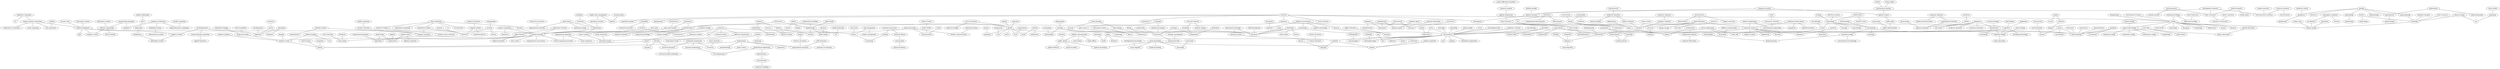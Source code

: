 graph "" {
	graph [file="topics_iqbal/Topics_Layer_2.dot"];
	3475	[label="atmospheric chemistry",
		level=2];
	1268	[label="air pollution",
		level=2];
	3475 -- 1268	[key=0];
	3482	[label=aerosols,
		level=2];
	3475 -- 3482	[key=0];
	2926	[label=rheology,
		level=2];
	147	[label=polymers,
		level=1];
	2926 -- 147	[key=0];
	3779	[label="parallel computing",
		level=1];
	2038	[label="high performance computing",
		level=1];
	3779 -- 2038	[key=0];
	440	[label="human rights",
		level=1];
	430	[label="international relations",
		level=1];
	440 -- 430	[key=0];
	2851	[label="ubiquitous computing",
		level=1];
	1009	[label="human-computer interaction",
		level=1];
	2851 -- 1009	[key=0];
	4460	[label=hci,
		level=1];
	2851 -- 4460	[key=0];
	2736	[label="corporate governance",
		level=1];
	2742	[label="corporate finance",
		level=1];
	2736 -- 2742	[key=0];
	2731	[label=auditing,
		level=1];
	2736 -- 2731	[key=0];
	146	[label="tissue engineering",
		level=1];
	133	[label=biomaterials,
		level=1];
	146 -- 133	[key=0];
	168	[label="stem cells",
		level=1];
	146 -- 168	[key=0];
	174	[label="3d printing",
		level=2];
	146 -- 174	[key=0];
	2357	[label="urban planning",
		level=2];
	2360	[label=housing,
		level=2];
	2357 -- 2360	[key=0];
	2341	[label="urban design",
		level=2];
	2357 -- 2341	[key=0];
	4168	[label="quantum chemistry",
		level=2];
	4156	[label="computational chemistry",
		level=1];
	4168 -- 4156	[key=0];
	5690	[label="density functional theory",
		level=2];
	4168 -- 5690	[key=0];
	838	[label="artificial intelligence",
		level=1];
	1009 -- 838	[key=0];
	2867	[label="social computing",
		level=2];
	1009 -- 2867	[key=0];
	2860	[label="information visualization",
		level=2];
	1009 -- 2860	[key=0];
	2863	[label="user experience",
		level=2];
	1009 -- 2863	[key=0];
	660	[label=proteomics,
		level=1];
	3088	[label="mass spectrometry",
		level=1];
	660 -- 3088	[key=0];
	346	[label=bioinformatics,
		level=1];
	660 -- 346	[key=0];
	3515	[label=water,
		level=2];
	2271	[label="wastewater treatment",
		level=2];
	3515 -- 2271	[key=0];
	1482	[label="smart grid",
		level=1];
	1460	[label="power systems",
		level=1];
	1482 -- 1460	[key=0];
	2246	[label=macroeconomics,
		level=1];
	4434	[label="economic growth",
		level=2];
	2246 -- 4434	[key=0];
	1206	[label="labor economics",
		level=1];
	2246 -- 1206	[key=0];
	1119	[label=copyright,
		level=2];
	1126	[label="open access",
		level=2];
	1119 -- 1126	[key=0];
	584	[label="intellectual property",
		level=2];
	1119 -- 584	[key=0];
	1522	[label=imaging,
		level=1];
	841	[label="computer vision",
		level=1];
	1522 -- 841	[key=0];
	447	[label=conflict,
		level=2];
	447 -- 430	[key=0];
	304	[label=biotechnology,
		level=1];
	241	[label=microbiology,
		level=1];
	304 -- 241	[key=0];
	345	[label=evolution,
		level=1];
	375	[label=systematics,
		level=2];
	345 -- 375	[key=0];
	374	[label=ecology,
		level=1];
	345 -- 374	[key=0];
	326	[label=genomics,
		level=1];
	345 -- 326	[key=0];
	376	[label="sexual selection",
		level=2];
	345 -- 376	[key=0];
	384	[label="population genetics",
		level=1];
	345 -- 384	[key=0];
	373	[label=development,
		level=1];
	345 -- 373	[key=0];
	382	[label=phylogenetics,
		level=1];
	345 -- 382	[key=0];
	415	[label="political science",
		level=1];
	430 -- 415	[key=0];
	405	[label="comparative politics",
		level=1];
	405 -- 415	[key=0];
	397	[label="political economy",
		level=1];
	405 -- 397	[key=0];
	3973	[label=anxiety,
		level=2];
	2239	[label=depression,
		level=1];
	3973 -- 2239	[key=0];
	3011	[label="structural biology",
		level=1];
	315	[label=biochemistry,
		level=1];
	3011 -- 315	[key=0];
	1714	[label=archaeology,
		level=1];
	1706	[label=anthropology,
		level=1];
	1714 -- 1706	[key=0];
	2674	[label="supply chain management",
		level=1];
	1462	[label="operations research",
		level=1];
	2674 -- 1462	[key=0];
	2700	[label=logistics,
		level=1];
	2674 -- 2700	[key=0];
	4751	[label="urban studies",
		level=2];
	1386	[label=geography,
		level=1];
	4751 -- 1386	[key=0];
	768	[label=biogeography,
		level=1];
	768 -- 374	[key=0];
	493	[label=pharmacology,
		level=1];
	327	[label=neuroscience,
		level=1];
	493 -- 327	[key=0];
	3730	[label="asset pricing",
		level=2];
	2742 -- 3730	[key=0];
	563	[label="child development",
		level=2];
	555	[label=education,
		level=1];
	563 -- 555	[key=0];
	644	[label=nanophotonics,
		level=1];
	633	[label=plasmonics,
		level=1];
	644 -- 633	[key=0];
	3250	[label="quantum optics",
		level=1];
	644 -- 3250	[key=0];
	1	[label=sustainability,
		level=1];
	5	[label=resilience,
		level=2];
	1 -- 5	[key=0];
	2	[label=energy,
		level=1];
	1 -- 2	[key=0];
	1760	[label=economics,
		level=1];
	1765	[label="economic history",
		level=2];
	1760 -- 1765	[key=0];
	1767	[label="industrial organization",
		level=1];
	1760 -- 1767	[key=0];
	1741	[label=econometrics,
		level=1];
	1760 -- 1741	[key=0];
	1766	[label=law,
		level=1];
	1760 -- 1766	[key=0];
	1764	[label=finance,
		level=1];
	1760 -- 1764	[key=0];
	2565	[label=fatigue,
		level=2];
	2543	[label="fracture mechanics",
		level=2];
	2565 -- 2543	[key=0];
	556	[label="cognitive neuroscience",
		level=1];
	2787	[label="cognitive psychology",
		level=1];
	556 -- 2787	[key=0];
	2775	[label=memory,
		level=1];
	556 -- 2775	[key=0];
	467	[label=psychology,
		level=1];
	556 -- 467	[key=0];
	2778	[label=attention,
		level=1];
	556 -- 2778	[key=0];
	744	[label="environmental science",
		level=1];
	744 -- 374	[key=0];
	4227	[label="biomedical imaging",
		level=2];
	1524	[label="image processing",
		level=1];
	4227 -- 1524	[key=0];
	54	[label=nanomaterials,
		level=1];
	28	[label=electrochemistry,
		level=1];
	54 -- 28	[key=0];
	3874	[label=photocatalysis,
		level=2];
	54 -- 3874	[key=0];
	3879	[label="energy conversion",
		level=2];
	54 -- 3879	[key=0];
	2266	[label="environmental engineering",
		level=1];
	2271 -- 2266	[key=0];
	1168	[label=aging,
		level=1];
	1173	[label=dementia,
		level=2];
	1168 -- 1173	[key=0];
	1172	[label=health,
		level=1];
	1168 -- 1172	[key=0];
	470	[label=cognition,
		level=1];
	1168 -- 470	[key=0];
	2807	[label=migration,
		level=1];
	562	[label=gender,
		level=1];
	2807 -- 562	[key=0];
	247	[label=inflammation,
		level=1];
	205	[label=immunology,
		level=1];
	247 -- 205	[key=0];
	4248	[label="oxidative stress",
		level=2];
	247 -- 4248	[key=0];
	2206	[label=phonology,
		level=2];
	1690	[label=linguistics,
		level=1];
	2206 -- 1690	[key=0];
	2992	[label=phonetics,
		level=2];
	2206 -- 2992	[key=0];
	1659	[label="network security",
		level=1];
	5048	[label=computational,
		level=1];
	1659 -- 5048	[key=0];
	1624	[label="computer networks",
		level=1];
	1659 -- 1624	[key=0];
	2814	[label=identity,
		level=1];
	2814 -- 562	[key=0];
	3551	[label="political communication",
		level=1];
	3548	[label="public opinion",
		level=1];
	3551 -- 3548	[key=0];
	3959	[label="media effects",
		level=2];
	3551 -- 3959	[key=0];
	3961	[label="social media",
		level=1];
	3551 -- 3961	[key=0];
	431	[label="public policy",
		level=1];
	415 -- 431	[key=0];
	3123	[label="dynamical systems",
		level=1];
	2377	[label=control,
		level=1];
	3123 -- 2377	[key=0];
	979	[label=databases,
		level=1];
	837	[label="data mining",
		level=1];
	979 -- 837	[key=0];
	1674	[label="mobile computing",
		level=1];
	1656	[label="wireless networks",
		level=1];
	1674 -- 1656	[key=0];
	1591	[label="cloud computing",
		level=1];
	1594	[label="distributed systems",
		level=1];
	1591 -- 1594	[key=0];
	842	[label="big data",
		level=1];
	1591 -- 842	[key=0];
	1607	[label=iot,
		level=2];
	1591 -- 1607	[key=0];
	1620	[label=virtualization,
		level=2];
	1591 -- 1620	[key=0];
	1598	[label="internet of things",
		level=1];
	1591 -- 1598	[key=0];
	1604	[label="distributed computing",
		level=1];
	1591 -- 1604	[key=0];
	2499	[label="computational mechanics",
		level=1];
	2543 -- 2499	[key=0];
	485	[label=vision,
		level=1];
	485 -- 327	[key=0];
	1771	[label="real estate",
		level=2];
	1771 -- 1764	[key=0];
	25	[label=environment,
		level=1];
	25 -- 2	[key=0];
	3161	[label="physical chemistry",
		level=1];
	4156 -- 3161	[key=0];
	2152	[label=cfd,
		level=1];
	2175	[label="heat transfer",
		level=1];
	2152 -- 2175	[key=0];
	13	[label=combustion,
		level=1];
	2152 -- 13	[key=0];
	564	[label=policy,
		level=1];
	564 -- 555	[key=0];
	3552	[label=elections,
		level=2];
	3552 -- 3548	[key=0];
	1922	[label="social psychology",
		level=1];
	1936	[label="health psychology",
		level=2];
	1922 -- 1936	[key=0];
	1942	[label="social cognition",
		level=2];
	1922 -- 1942	[key=0];
	1937	[label=personality,
		level=1];
	1922 -- 1937	[key=0];
	1938	[label="political psychology",
		level=1];
	1922 -- 1938	[key=0];
	1169	[label=emotion,
		level=1];
	1922 -- 1169	[key=0];
	4881	[label=interfaces,
		level=2];
	3746	[label=colloids,
		level=2];
	4881 -- 3746	[key=0];
	3810	[label="earthquake engineering",
		level=2];
	3805	[label="structural dynamics",
		level=2];
	3810 -- 3805	[key=0];
	3822	[label=structures,
		level=2];
	3810 -- 3822	[key=0];
	3819	[label="structural engineering",
		level=2];
	3810 -- 3819	[key=0];
	2816	[label=politics,
		level=1];
	2816 -- 562	[key=0];
	4821	[label=history,
		level=1];
	2816 -- 4821	[key=0];
	4822	[label=religion,
		level=1];
	2816 -- 4822	[key=0];
	2137	[label="cultural studies",
		level=2];
	2131	[label="media studies",
		level=2];
	2137 -- 2131	[key=0];
	317	[label="cancer biology",
		level=1];
	282	[label="molecular biology",
		level=1];
	317 -- 282	[key=0];
	1128	[label=library,
		level=2];
	1126 -- 1128	[key=0];
	1820	[label="mathematical modeling",
		level=1];
	716	[label=epidemiology,
		level=1];
	1820 -- 716	[key=0];
	53	[label="energy storage",
		level=1];
	28 -- 53	[key=0];
	51	[label="materials science",
		level=1];
	28 -- 51	[key=0];
	52	[label=corrosion,
		level=2];
	28 -- 52	[key=0];
	12	[label=catalysis,
		level=1];
	28 -- 12	[key=0];
	55	[label="fuel cells",
		level=1];
	28 -- 55	[key=0];
	857	[label="information retrieval",
		level=1];
	4542	[label="digital libraries",
		level=2];
	857 -- 4542	[key=0];
	659	[label="machine learning",
		level=1];
	857 -- 659	[key=0];
	2205	[label=sociolinguistics,
		level=2];
	2205 -- 1690	[key=0];
	3463	[label=modeling,
		level=1];
	1464	[label=simulation,
		level=1];
	3463 -- 1464	[key=0];
	1871	[label="political philosophy",
		level=2];
	1864	[label=ethics,
		level=1];
	1871 -- 1864	[key=0];
	2933	[label="information theory",
		level=1];
	2112	[label="wireless communications",
		level=1];
	2933 -- 2112	[key=0];
	3804	[label=vibration,
		level=2];
	3804 -- 3805	[key=0];
	3125	[label=dynamics,
		level=2];
	3804 -- 3125	[key=0];
	481	[label=neurodegeneration,
		level=1];
	481 -- 327	[key=0];
	3313	[label="drug discovery",
		level=1];
	3303	[label="medicinal chemistry",
		level=1];
	3313 -- 3303	[key=0];
	113	[label=biosensors,
		level=1];
	69	[label=nanotechnology,
		level=1];
	113 -- 69	[key=0];
	2804	[label="social movements",
		level=1];
	2804 -- 562	[key=0];
	3002	[label="political sociology",
		level=2];
	2804 -- 3002	[key=0];
	2324	[label="printed electronics",
		level=2];
	2316	[label="organic electronics",
		level=2];
	2324 -- 2316	[key=0];
	108	[label="drug delivery",
		level=1];
	135	[label=nanoparticles,
		level=1];
	108 -- 135	[key=0];
	134	[label=nanomedicine,
		level=1];
	108 -- 134	[key=0];
	108 -- 133	[key=0];
	108 -- 69	[key=0];
	729	[label="evolutionary biology",
		level=1];
	729 -- 374	[key=0];
	2477	[label="behavioural ecology",
		level=2];
	729 -- 2477	[key=0];
	72	[label="chemical engineering",
		level=1];
	72 -- 51	[key=0];
	72 -- 2266	[key=0];
	3431	[label="materials chemistry",
		level=1];
	30	[label="inorganic chemistry",
		level=1];
	3431 -- 30	[key=0];
	3599	[label=semantics,
		level=2];
	2207	[label=syntax,
		level=2];
	3599 -- 2207	[key=0];
	643	[label=metamaterials,
		level=1];
	643 -- 633	[key=0];
	2648	[label=antennas,
		level=2];
	643 -- 2648	[key=0];
	2571	[label=geology,
		level=1];
	2588	[label=sedimentology,
		level=2];
	2571 -- 2588	[key=0];
	2587	[label=paleontology,
		level=2];
	2571 -- 2587	[key=0];
	2585	[label=tectonics,
		level=2];
	2571 -- 2585	[key=0];
	2584	[label=geochemistry,
		level=1];
	2571 -- 2584	[key=0];
	2586	[label=geophysics,
		level=1];
	2571 -- 2586	[key=0];
	1305	[label=geomorphology,
		level=1];
	2571 -- 1305	[key=0];
	4533	[label="behavioral finance",
		level=2];
	3730 -- 4533	[key=0];
	4572	[label=children,
		level=2];
	2813	[label=youth,
		level=2];
	4572 -- 2813	[key=0];
	4573	[label=adolescence,
		level=2];
	4572 -- 4573	[key=0];
	2030	[label="computer architecture",
		level=1];
	2034	[label="embedded systems",
		level=1];
	2030 -- 2034	[key=0];
	2030 -- 2038	[key=0];
	2020	[label=compilers,
		level=1];
	2030 -- 2020	[key=0];
	254	[label=virology,
		level=1];
	254 -- 205	[key=0];
	840	[label=optimization,
		level=1];
	1462 -- 840	[key=0];
	2874	[label=dentistry,
		level=2];
	1808	[label="public health",
		level=1];
	2874 -- 1808	[key=0];
	562 -- 2813	[key=0];
	2810	[label=inequality,
		level=1];
	562 -- 2810	[key=0];
	2809	[label=race,
		level=1];
	562 -- 2809	[key=0];
	562 -- 555	[key=0];
	2821	[label=culture,
		level=1];
	562 -- 2821	[key=0];
	2805	[label=work,
		level=2];
	562 -- 2805	[key=0];
	2715	[label=transportation,
		level=1];
	2715 -- 2700	[key=0];
	3370	[label=diabetes,
		level=1];
	3356	[label=obesity,
		level=1];
	3370 -- 3356	[key=0];
	3389	[label=metabolism,
		level=1];
	3370 -- 3389	[key=0];
	2002	[label="health disparities",
		level=2];
	1807	[label=hiv,
		level=1];
	2002 -- 1807	[key=0];
	618	[label=astrophysics,
		level=1];
	1147	[label=cosmology,
		level=1];
	618 -- 1147	[key=0];
	70	[label=physics,
		level=1];
	618 -- 70	[key=0];
	4212	[label="inverse problems",
		level=2];
	4212 -- 1524	[key=0];
	1813	[label="global health",
		level=1];
	1813 -- 716	[key=0];
	1926	[label="emotion regulation",
		level=2];
	1926 -- 1169	[key=0];
	1773	[label="risk management",
		level=2];
	2891	[label="project management",
		level=2];
	1773 -- 2891	[key=0];
	1773 -- 1764	[key=0];
	2389	[label="control theory",
		level=1];
	1519	[label=robotics,
		level=1];
	2389 -- 1519	[key=0];
	3097	[label=metabolomics,
		level=1];
	3097 -- 3088	[key=0];
	1484	[label="power electronics",
		level=1];
	1481	[label="renewable energy",
		level=1];
	1484 -- 1481	[key=0];
	109	[label=mems,
		level=1];
	1243	[label=microfluidics,
		level=1];
	109 -- 1243	[key=0];
	1249	[label=sensors,
		level=1];
	109 -- 1249	[key=0];
	109 -- 69	[key=0];
	1594 -- 1624	[key=0];
	1623	[label=networks,
		level=1];
	1594 -- 1623	[key=0];
	111	[label=graphene,
		level=1];
	3062	[label="2d materials",
		level=1];
	111 -- 3062	[key=0];
	111 -- 69	[key=0];
	737	[label=fisheries,
		level=2];
	374 -- 737	[key=0];
	733	[label=conservation,
		level=1];
	374 -- 733	[key=0];
	726	[label="conservation biology",
		level=1];
	374 -- 726	[key=0];
	732	[label=entomology,
		level=1];
	374 -- 732	[key=0];
	749	[label=limnology,
		level=2];
	374 -- 749	[key=0];
	754	[label=ornithology,
		level=2];
	374 -- 754	[key=0];
	739	[label=biodiversity,
		level=1];
	374 -- 739	[key=0];
	752	[label=botany,
		level=2];
	374 -- 752	[key=0];
	728	[label=biology,
		level=1];
	374 -- 728	[key=0];
	727	[label="climate change",
		level=1];
	374 -- 727	[key=0];
	115	[label=nanoscience,
		level=1];
	115 -- 69	[key=0];
	4391	[label=batteries,
		level=2];
	4391 -- 55	[key=0];
	154	[label=bioengineering,
		level=1];
	154 -- 133	[key=0];
	1742	[label=probability,
		level=2];
	844	[label=statistics,
		level=1];
	1742 -- 844	[key=0];
	4871	[label="stochastic processes",
		level=2];
	1742 -- 4871	[key=0];
	3839	[label="geotechnical engineering",
		level=2];
	3842	[label=geomechanics,
		level=2];
	3839 -- 3842	[key=0];
	3830	[label="civil engineering",
		level=2];
	3839 -- 3830	[key=0];
	4120	[label=immigration,
		level=1];
	4120 -- 2809	[key=0];
	799	[label="marine ecology",
		level=1];
	799 -- 726	[key=0];
	1312	[label="sediment transport",
		level=2];
	1264	[label=hydrology,
		level=1];
	1312 -- 1264	[key=0];
	2593	[label=paleoclimate,
		level=2];
	2612	[label=paleoceanography,
		level=2];
	2593 -- 2612	[key=0];
	2593 -- 2584	[key=0];
	848	[label="signal processing",
		level=1];
	848 -- 659	[key=0];
	848 -- 2112	[key=0];
	2110	[label=communication,
		level=1];
	848 -- 2110	[key=0];
	3696	[label="planetary science",
		level=2];
	3696 -- 2586	[key=0];
	3897	[label="partial differential equations",
		level=2];
	3893	[label="numerical analysis",
		level=1];
	3897 -- 3893	[key=0];
	3685	[label="nuclear physics",
		level=2];
	3662	[label="particle physics",
		level=2];
	3685 -- 3662	[key=0];
	1809	[label=nutrition,
		level=1];
	3356 -- 1809	[key=0];
	3371	[label="physical activity",
		level=1];
	3356 -- 3371	[key=0];
	1304	[label=climate,
		level=1];
	2225	[label=meteorology,
		level=2];
	1304 -- 2225	[key=0];
	1304 -- 1264	[key=0];
	862	[label="pattern recognition",
		level=1];
	862 -- 659	[key=0];
	4653	[label=biometrics,
		level=2];
	862 -- 4653	[key=0];
	3096	[label="analytical chemistry",
		level=1];
	3088 -- 3096	[key=0];
	3012	[label=biophysics,
		level=1];
	3163	[label="molecular dynamics",
		level=1];
	3012 -- 3163	[key=0];
	3012 -- 315	[key=0];
	3177	[label="statistical mechanics",
		level=1];
	3012 -- 3177	[key=0];
	3012 -- 3161	[key=0];
	3159	[label="soft matter",
		level=1];
	3012 -- 3159	[key=0];
	3853	[label="rock mechanics",
		level=2];
	3842 -- 3853	[key=0];
	4606	[label="teacher education",
		level=2];
	4602	[label="science education",
		level=2];
	4606 -- 4602	[key=0];
	2487	[label="animal behaviour",
		level=2];
	2487 -- 2477	[key=0];
	2063	[label="cyber-physical systems",
		level=2];
	2034 -- 2063	[key=0];
	658	[label=biostatistics,
		level=1];
	658 -- 716	[key=0];
	658 -- 346	[key=0];
	71	[label="condensed matter physics",
		level=1];
	71 -- 51	[key=0];
	1897	[label=magnetism,
		level=2];
	71 -- 1897	[key=0];
	1904	[label="theoretical physics",
		level=2];
	71 -- 1904	[key=0];
	1214	[label="energy economics",
		level=2];
	1205	[label="environmental economics",
		level=1];
	1214 -- 1205	[key=0];
	1708	[label=demography,
		level=1];
	561	[label=sociology,
		level=1];
	1708 -- 561	[key=0];
	3921	[label=perception,
		level=1];
	3921 -- 2778	[key=0];
	787	[label="community ecology",
		level=1];
	726 -- 787	[key=0];
	789	[label="evolutionary ecology",
		level=1];
	726 -- 789	[key=0];
	802	[label=herpetology,
		level=2];
	726 -- 802	[key=0];
	788	[label="landscape ecology",
		level=2];
	726 -- 788	[key=0];
	2549	[label="solid mechanics",
		level=2];
	2549 -- 2499	[key=0];
	5279	[label="mechanics of materials",
		level=2];
	2549 -- 5279	[key=0];
	3757	[label=turbulence,
		level=1];
	4289	[label="fluid dynamics",
		level=1];
	3757 -- 4289	[key=0];
	2187	[label="fluid mechanics",
		level=1];
	3757 -- 2187	[key=0];
	4285	[label="computational fluid dynamics",
		level=1];
	3757 -- 4285	[key=0];
	844 -- 1741	[key=0];
	844 -- 659	[key=0];
	1682	[label=psycholinguistics,
		level=1];
	1689	[label="second language acquisition",
		level=2];
	1682 -- 1689	[key=0];
	1007	[label="cognitive science",
		level=1];
	1682 -- 1007	[key=0];
	1682 -- 1690	[key=0];
	4636	[label="international trade",
		level=2];
	1767 -- 4636	[key=0];
	1772	[label=accounting,
		level=1];
	2731 -- 1772	[key=0];
	242	[label="infectious diseases",
		level=1];
	242 -- 205	[key=0];
	95	[label=engineering,
		level=1];
	51 -- 95	[key=0];
	97	[label=chemistry,
		level=1];
	51 -- 97	[key=0];
	76	[label="thin films",
		level=1];
	51 -- 76	[key=0];
	88	[label="polymer science",
		level=2];
	51 -- 88	[key=0];
	51 -- 70	[key=0];
	51 -- 69	[key=0];
	1464 -- 840	[key=0];
	619	[label=mathematics,
		level=1];
	2458	[label="mathematical physics",
		level=2];
	619 -- 2458	[key=0];
	619 -- 70	[key=0];
	5826	[label=materials,
		level=1];
	5826 -- 97	[key=0];
	3071	[label="nonlinear dynamics",
		level=1];
	1638	[label="complex systems",
		level=1];
	3071 -- 1638	[key=0];
	133 -- 147	[key=0];
	4159	[label=spectroscopy,
		level=1];
	4159 -- 3161	[key=0];
	842 -- 659	[key=0];
	3256	[label="quantum information",
		level=1];
	3256 -- 3250	[key=0];
	240	[label="cell signaling",
		level=2];
	192	[label=cancer,
		level=1];
	240 -- 192	[key=0];
	328	[label="plant biology",
		level=2];
	313	[label=genetics,
		level=1];
	328 -- 313	[key=0];
	1010	[label="semantic web",
		level=1];
	1010 -- 838	[key=0];
	2489	[label=cryptography,
		level=1];
	1637	[label=security,
		level=1];
	2489 -- 1637	[key=0];
	326 -- 346	[key=0];
	326 -- 313	[key=0];
	3797	[label=mitochondria,
		level=2];
	3389 -- 3797	[key=0];
	329	[label=epigenetics,
		level=1];
	329 -- 313	[key=0];
	3067	[label="statistical physics",
		level=1];
	1638 -- 3067	[key=0];
	1638 -- 1623	[key=0];
	623	[label=biophotonics,
		level=2];
	617	[label=optics,
		level=1];
	623 -- 617	[key=0];
	3756	[label="applied mathematics",
		level=1];
	3893 -- 3756	[key=0];
	205 -- 241	[key=0];
	243	[label=oncology,
		level=1];
	205 -- 243	[key=0];
	205 -- 192	[key=0];
	260	[label=parasitology,
		level=2];
	205 -- 260	[key=0];
	1134	[label="information science",
		level=2];
	1134 -- 1128	[key=0];
	716 -- 1809	[key=0];
	716 -- 1807	[key=0];
	716 -- 1808	[key=0];
	1518	[label="computer graphics",
		level=1];
	1518 -- 841	[key=0];
	4417	[label="public administration",
		level=1];
	431 -- 4417	[key=0];
	1302	[label="remote sensing",
		level=1];
	1338	[label=gis,
		level=1];
	1302 -- 1338	[key=0];
	1302 -- 1264	[key=0];
	346 -- 659	[key=0];
	661	[label="computational biology",
		level=1];
	346 -- 661	[key=0];
	662	[label="systems biology",
		level=1];
	346 -- 662	[key=0];
	406	[label="development economics",
		level=1];
	406 -- 397	[key=0];
	406 -- 1205	[key=0];
	406 -- 1206	[key=0];
	4839	[label="higher education",
		level=1];
	2792	[label=learning,
		level=1];
	4839 -- 2792	[key=0];
	3917	[label="numerical modeling",
		level=2];
	3853 -- 3917	[key=0];
	241 -- 282	[key=0];
	283	[label="microbial ecology",
		level=1];
	241 -- 283	[key=0];
	287	[label=mycology,
		level=2];
	241 -- 287	[key=0];
	3042	[label=organizations,
		level=2];
	3042 -- 2805	[key=0];
	1517	[label="medical imaging",
		level=1];
	1572	[label=mri,
		level=1];
	1517 -- 1572	[key=0];
	1517 -- 841	[key=0];
	4500	[label="consumer behavior",
		level=1];
	4524	[label="decision making",
		level=1];
	4500 -- 4524	[key=0];
	2915	[label=marketing,
		level=1];
	4500 -- 2915	[key=0];
	585	[label=design,
		level=1];
	2333	[label=architecture,
		level=1];
	585 -- 2333	[key=0];
	577	[label=innovation,
		level=1];
	585 -- 577	[key=0];
	4316	[label=paleoecology,
		level=2];
	2587 -- 4316	[key=0];
	1794	[label="number theory",
		level=2];
	1802	[label="algebraic geometry",
		level=2];
	1794 -- 1802	[key=0];
	1791	[label=combinatorics,
		level=2];
	1794 -- 1791	[key=0];
	532	[label="parkinson s disease",
		level=2];
	532 -- 327	[key=0];
	981	[label="social networks",
		level=1];
	981 -- 837	[key=0];
	29	[label="organic chemistry",
		level=1];
	3303 -- 29	[key=0];
	3315	[label="chemical biology",
		level=1];
	3303 -- 3315	[key=0];
	1856	[label=philosophy,
		level=1];
	1864 -- 1856	[key=0];
	315 -- 282	[key=0];
	3013	[label="cell biology",
		level=1];
	315 -- 3013	[key=0];
	2376	[label=biomechanics,
		level=1];
	2505	[label="sports science",
		level=2];
	2376 -- 2505	[key=0];
	2501	[label=ergonomics,
		level=2];
	2376 -- 2501	[key=0];
	2376 -- 2499	[key=0];
	2510	[label=mechanobiology,
		level=2];
	2376 -- 2510	[key=0];
	2376 -- 1519	[key=0];
	473	[label=stress,
		level=1];
	473 -- 327	[key=0];
	473 -- 2239	[key=0];
	1147 -- 3662	[key=0];
	2382	[label=navigation,
		level=2];
	2382 -- 1519	[key=0];
	1019	[label="multi-agent systems",
		level=2];
	1019 -- 838	[key=0];
	2207 -- 1690	[key=0];
	330	[label="developmental biology",
		level=1];
	313 -- 330	[key=0];
	313 -- 282	[key=0];
	313 -- 327	[key=0];
	2133	[label=media,
		level=1];
	2133 -- 2110	[key=0];
	2607	[label=geochronology,
		level=2];
	2584 -- 2607	[key=0];
	29 -- 12	[key=0];
	4368	[label=poverty,
		level=2];
	4368 -- 2810	[key=0];
	525	[label=neurobiology,
		level=1];
	525 -- 327	[key=0];
	1198	[label="well-being",
		level=2];
	1198 -- 1172	[key=0];
	2928	[label=composites,
		level=1];
	2928 -- 147	[key=0];
	559	[label=technology,
		level=1];
	559 -- 555	[key=0];
	580	[label=science,
		level=1];
	559 -- 580	[key=0];
	578	[label="food science",
		level=2];
	559 -- 578	[key=0];
	559 -- 577	[key=0];
	1637 -- 1623	[key=0];
	2494	[label=privacy,
		level=1];
	1637 -- 2494	[key=0];
	2245	[label="health economics",
		level=1];
	3421	[label="health policy",
		level=2];
	2245 -- 3421	[key=0];
	2245 -- 1206	[key=0];
	5050	[label="smart materials",
		level=2];
	5050 -- 3822	[key=0];
	30 -- 12	[key=0];
	1656 -- 1624	[key=0];
	1639	[label=systems,
		level=1];
	1639 -- 1623	[key=0];
	2775 -- 2792	[key=0];
	2929	[label=nanocomposites,
		level=2];
	147 -- 2929	[key=0];
	561 -- 555	[key=0];
	561 -- 1706	[key=0];
	1707	[label=criminology,
		level=1];
	561 -- 1707	[key=0];
	1923	[label=motivation,
		level=1];
	1923 -- 1169	[key=0];
	472	[label=psychiatry,
		level=1];
	472 -- 327	[key=0];
	1971	[label="mental health",
		level=1];
	472 -- 1971	[key=0];
	1403	[label="programming languages",
		level=1];
	1403 -- 2020	[key=0];
	1397	[label="software engineering",
		level=1];
	1403 -- 1397	[key=0];
	1461	[label="game theory",
		level=1];
	1461 -- 840	[key=0];
	1833	[label="experimental economics",
		level=1];
	1461 -- 1833	[key=0];
	1831	[label="mechanism design",
		level=2];
	1461 -- 1831	[key=0];
	467 -- 327	[key=0];
	467 -- 555	[key=0];
	1583	[label=surgery,
		level=2];
	1584	[label=trauma,
		level=2];
	1583 -- 1584	[key=0];
	1582	[label=medicine,
		level=1];
	1583 -- 1582	[key=0];
	560	[label="educational technology",
		level=1];
	1231	[label="learning sciences",
		level=2];
	560 -- 1231	[key=0];
	560 -- 555	[key=0];
	489	[label=neurology,
		level=1];
	489 -- 327	[key=0];
	3554	[label="american politics",
		level=2];
	3548 -- 3554	[key=0];
	3548 -- 1938	[key=0];
	3553	[label="political behavior",
		level=2];
	3548 -- 3553	[key=0];
	408	[label="political ecology",
		level=2];
	408 -- 397	[key=0];
	3756 -- 2187	[key=0];
	2460	[label="quantum field theory",
		level=2];
	2458 -- 2460	[key=0];
	533	[label=physiology,
		level=1];
	533 -- 327	[key=0];
	1779	[label="graph theory",
		level=1];
	1779 -- 1791	[key=0];
	846	[label=algorithms,
		level=1];
	1779 -- 846	[key=0];
	314	[label="plant physiology",
		level=2];
	282 -- 314	[key=0];
	838 -- 1007	[key=0];
	838 -- 659	[key=0];
	1006	[label="computer science",
		level=1];
	838 -- 1006	[key=0];
	1005	[label=logic,
		level=1];
	838 -- 1005	[key=0];
	1386 -- 1338	[key=0];
	622	[label=photonics,
		level=1];
	622 -- 617	[key=0];
	622 -- 633	[key=0];
	634	[label=optoelectronics,
		level=1];
	622 -- 634	[key=0];
	471	[label=addiction,
		level=1];
	327 -- 471	[key=0];
	327 -- 470	[key=0];
	506	[label=autism,
		level=1];
	327 -- 506	[key=0];
	478	[label=pain,
		level=2];
	327 -- 478	[key=0];
	521	[label=epilepsy,
		level=2];
	327 -- 521	[key=0];
	476	[label=neuroimaging,
		level=1];
	327 -- 476	[key=0];
	468	[label=electrophysiology,
		level=2];
	327 -- 468	[key=0];
	488	[label=fmri,
		level=1];
	327 -- 488	[key=0];
	474	[label="biomedical engineering",
		level=1];
	327 -- 474	[key=0];
	3746 -- 3159	[key=0];
	33	[label="surface science",
		level=2];
	33 -- 12	[key=0];
	397 -- 373	[key=0];
	584 -- 577	[key=0];
	2341 -- 2333	[key=0];
	1894	[label=coatings,
		level=2];
	52 -- 1894	[key=0];
	2756	[label=assessment,
		level=2];
	2756 -- 1937	[key=0];
	2655	[label=microwave,
		level=2];
	2655 -- 2648	[key=0];
	1986	[label="computational linguistics",
		level=2];
	4764	[label="corpus linguistics",
		level=2];
	1986 -- 4764	[key=0];
	847	[label="natural language processing",
		level=1];
	1986 -- 847	[key=0];
	1524 -- 841	[key=0];
	1849	[label=metaphysics,
		level=1];
	1856 -- 1849	[key=0];
	840 -- 1460	[key=0];
	840 -- 659	[key=0];
	4563	[label="digital humanities",
		level=2];
	4542 -- 4563	[key=0];
	1694	[label="applied linguistics",
		level=2];
	1689 -- 1694	[key=0];
	1402	[label="information systems",
		level=1];
	1402 -- 1397	[key=0];
	110	[label="solar cells",
		level=1];
	110 -- 2316	[key=0];
	2317	[label=photovoltaics,
		level=1];
	110 -- 2317	[key=0];
	110 -- 69	[key=0];
	1231 -- 4602	[key=0];
	4898	[label="developmental psychology",
		level=2];
	4898 -- 1942	[key=0];
	3862	[label=exercise,
		level=2];
	3862 -- 3371	[key=0];
	2 -- 12	[key=0];
	2 -- 13	[key=0];
	1215	[label="resource economics",
		level=2];
	5895	[label=environmental,
		level=2];
	1215 -- 5895	[key=0];
	1215 -- 1205	[key=0];
	2470	[label=schizophrenia,
		level=2];
	2470 -- 476	[key=0];
	2131 -- 2110	[key=0];
	1087	[label="environmental microbiology",
		level=2];
	283 -- 1087	[key=0];
	1085	[label=biogeochemistry,
		level=1];
	283 -- 1085	[key=0];
	2187 -- 2175	[key=0];
	4766	[label="behavioral economics",
		level=1];
	4766 -- 1833	[key=0];
	1460 -- 1481	[key=0];
	617 -- 70	[key=0];
	3659	[label=literacy,
		level=2];
	1170	[label=language,
		level=1];
	3659 -- 1170	[key=0];
	1267	[label=agriculture,
		level=1];
	1267 -- 727	[key=0];
	236	[label=biomarkers,
		level=2];
	192 -- 236	[key=0];
	192 -- 168	[key=0];
	5542	[label=usability,
		level=2];
	5542 -- 2863	[key=0];
	1683	[label="philosophy of mind",
		level=1];
	1007 -- 1683	[key=0];
	854	[label="data science",
		level=1];
	659 -- 854	[key=0];
	659 -- 841	[key=0];
	659 -- 837	[key=0];
	659 -- 846	[key=0];
	659 -- 847	[key=0];
	888	[label="computational neuroscience",
		level=1];
	659 -- 888	[key=0];
	2916	[label=leadership,
		level=1];
	2904	[label=management,
		level=1];
	2916 -- 2904	[key=0];
	5012	[label=measurement,
		level=2];
	5009	[label=instrumentation,
		level=2];
	5012 -- 5009	[key=0];
	4422	[label=governance,
		level=1];
	4422 -- 4417	[key=0];
	4022	[label="wireless sensor networks",
		level=1];
	1598 -- 4022	[key=0];
	470 -- 1170	[key=0];
	470 -- 1169	[key=0];
	2256	[label="labour economics",
		level=2];
	2243	[label="economics of education",
		level=2];
	2256 -- 2243	[key=0];
	841 -- 1519	[key=0];
	1417	[label="formal methods",
		level=1];
	1397 -- 1417	[key=0];
	1397 -- 1006	[key=0];
	1849 -- 1683	[key=0];
	1268 -- 727	[key=0];
	588	[label=productivity,
		level=2];
	588 -- 577	[key=0];
	3257	[label="nonlinear optics",
		level=2];
	3257 -- 3250	[key=0];
	1485	[label=biofuels,
		level=1];
	3443	[label=bioenergy,
		level=2];
	1485 -- 3443	[key=0];
	1485 -- 1481	[key=0];
	3811	[label="structural health monitoring",
		level=2];
	3805 -- 3811	[key=0];
	4234	[label=eeg,
		level=1];
	4234 -- 488	[key=0];
	3706	[label=geodynamics,
		level=2];
	2586 -- 3706	[key=0];
	1309	[label="water resources",
		level=2];
	1309 -- 1264	[key=0];
	1106	[label=oceanography,
		level=1];
	1106 -- 1085	[key=0];
	1582 -- 728	[key=0];
	1796	[label=algebra,
		level=2];
	1796 -- 1791	[key=0];
	5009 -- 1249	[key=0];
	2915 -- 2904	[key=0];
	112	[label=semiconductors,
		level=1];
	112 -- 69	[key=0];
	2195	[label=thermodynamics,
		level=2];
	2175 -- 2195	[key=0];
	1305 -- 1264	[key=0];
	2377 -- 1519	[key=0];
	2377 -- 3125	[key=0];
	826	[label=cardiology,
		level=2];
	826 -- 468	[key=0];
	586	[label=strategy,
		level=1];
	586 -- 577	[key=0];
	586 -- 2904	[key=0];
	1291	[label="carbon cycle",
		level=2];
	1291 -- 727	[key=0];
	1764 -- 1772	[key=0];
	3819 -- 3830	[key=0];
	1206 -- 2243	[key=0];
	4182	[label="strategic management",
		level=2];
	589	[label=entrepreneurship,
		level=1];
	4182 -- 589	[key=0];
	1780	[label="computational geometry",
		level=2];
	1780 -- 846	[key=0];
	3998	[label="synthetic biology",
		level=1];
	3998 -- 662	[key=0];
	577 -- 589	[key=0];
	5222	[label="additive manufacturing",
		level=2];
	5222 -- 174	[key=0];
	1264 -- 727	[key=0];
}
